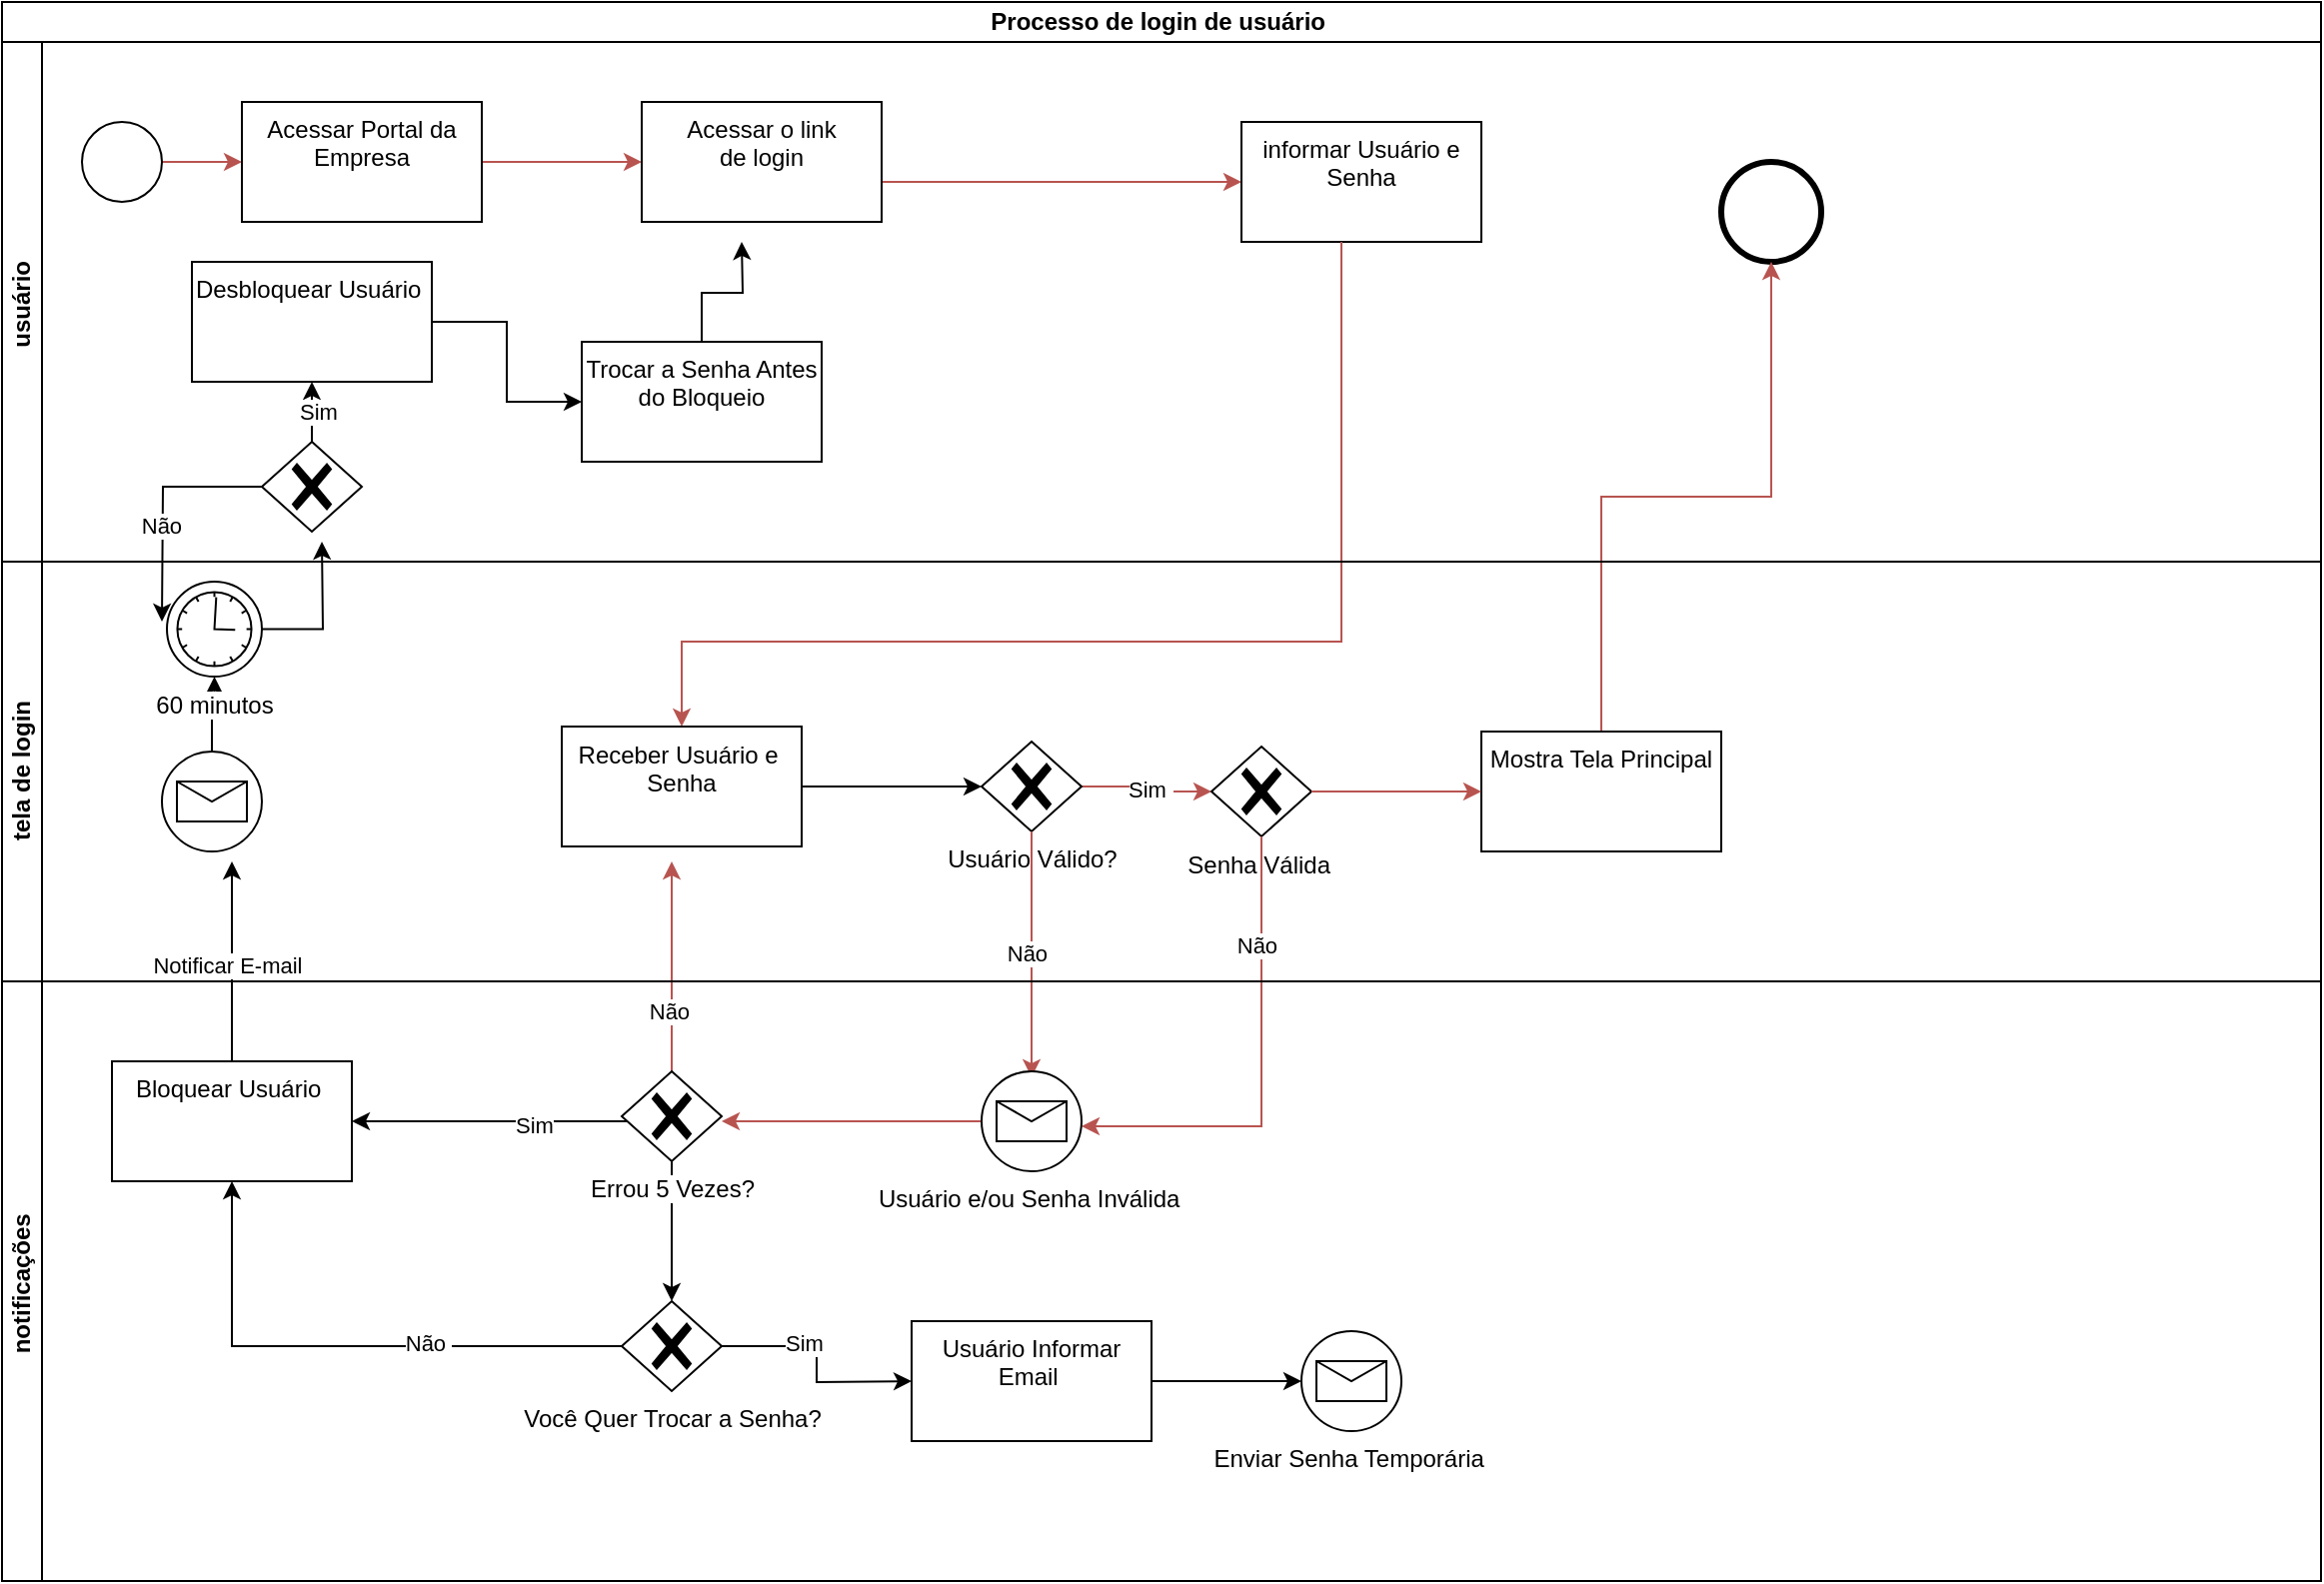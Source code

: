 <mxfile version="24.7.16">
  <diagram name="Página-1" id="iztAj0njowZ3JJKUc7U6">
    <mxGraphModel dx="1502" dy="556" grid="1" gridSize="10" guides="1" tooltips="1" connect="1" arrows="1" fold="1" page="1" pageScale="1" pageWidth="827" pageHeight="1169" math="0" shadow="0">
      <root>
        <mxCell id="0" />
        <mxCell id="1" parent="0" />
        <mxCell id="K2zvp9Cle3BON6LFUC2D-2" value="Processo de login de usuário&amp;nbsp;" style="swimlane;html=1;childLayout=stackLayout;resizeParent=1;resizeParentMax=0;horizontal=1;startSize=20;horizontalStack=0;whiteSpace=wrap;" vertex="1" parent="1">
          <mxGeometry x="10" y="60" width="1160" height="790" as="geometry" />
        </mxCell>
        <mxCell id="K2zvp9Cle3BON6LFUC2D-3" value="usuário&amp;nbsp;" style="swimlane;html=1;startSize=20;horizontal=0;" vertex="1" parent="K2zvp9Cle3BON6LFUC2D-2">
          <mxGeometry y="20" width="1160" height="260" as="geometry" />
        </mxCell>
        <mxCell id="K2zvp9Cle3BON6LFUC2D-12" value="" style="edgeStyle=orthogonalEdgeStyle;rounded=0;orthogonalLoop=1;jettySize=auto;html=1;fillColor=#f8cecc;strokeColor=#b85450;" edge="1" parent="K2zvp9Cle3BON6LFUC2D-3" source="K2zvp9Cle3BON6LFUC2D-8" target="K2zvp9Cle3BON6LFUC2D-11">
          <mxGeometry relative="1" as="geometry" />
        </mxCell>
        <mxCell id="K2zvp9Cle3BON6LFUC2D-8" value="" style="points=[[0.145,0.145,0],[0.5,0,0],[0.855,0.145,0],[1,0.5,0],[0.855,0.855,0],[0.5,1,0],[0.145,0.855,0],[0,0.5,0]];shape=mxgraph.bpmn.event;html=1;verticalLabelPosition=bottom;labelBackgroundColor=#ffffff;verticalAlign=top;align=center;perimeter=ellipsePerimeter;outlineConnect=0;aspect=fixed;outline=standard;symbol=general;" vertex="1" parent="K2zvp9Cle3BON6LFUC2D-3">
          <mxGeometry x="40" y="40" width="40" height="40" as="geometry" />
        </mxCell>
        <mxCell id="K2zvp9Cle3BON6LFUC2D-14" value="" style="edgeStyle=orthogonalEdgeStyle;rounded=0;orthogonalLoop=1;jettySize=auto;html=1;fillColor=#f8cecc;strokeColor=#b85450;" edge="1" parent="K2zvp9Cle3BON6LFUC2D-3" source="K2zvp9Cle3BON6LFUC2D-11" target="K2zvp9Cle3BON6LFUC2D-13">
          <mxGeometry relative="1" as="geometry" />
        </mxCell>
        <mxCell id="K2zvp9Cle3BON6LFUC2D-11" value="Acessar Portal da Empresa" style="whiteSpace=wrap;html=1;verticalAlign=top;labelBackgroundColor=#ffffff;" vertex="1" parent="K2zvp9Cle3BON6LFUC2D-3">
          <mxGeometry x="120" y="30" width="120" height="60" as="geometry" />
        </mxCell>
        <mxCell id="K2zvp9Cle3BON6LFUC2D-17" style="edgeStyle=orthogonalEdgeStyle;rounded=0;orthogonalLoop=1;jettySize=auto;html=1;entryX=0;entryY=0.5;entryDx=0;entryDy=0;fillColor=#f8cecc;strokeColor=#b85450;" edge="1" parent="K2zvp9Cle3BON6LFUC2D-3" source="K2zvp9Cle3BON6LFUC2D-13" target="K2zvp9Cle3BON6LFUC2D-15">
          <mxGeometry relative="1" as="geometry">
            <Array as="points">
              <mxPoint x="480" y="70" />
              <mxPoint x="480" y="70" />
            </Array>
          </mxGeometry>
        </mxCell>
        <mxCell id="K2zvp9Cle3BON6LFUC2D-13" value="Acessar o link&lt;div&gt;de login&lt;/div&gt;&lt;div&gt;&lt;br&gt;&lt;/div&gt;" style="whiteSpace=wrap;html=1;verticalAlign=top;labelBackgroundColor=#ffffff;" vertex="1" parent="K2zvp9Cle3BON6LFUC2D-3">
          <mxGeometry x="320" y="30" width="120" height="60" as="geometry" />
        </mxCell>
        <mxCell id="K2zvp9Cle3BON6LFUC2D-15" value="informar Usuário e Senha" style="whiteSpace=wrap;html=1;verticalAlign=top;labelBackgroundColor=#ffffff;" vertex="1" parent="K2zvp9Cle3BON6LFUC2D-3">
          <mxGeometry x="620" y="40" width="120" height="60" as="geometry" />
        </mxCell>
        <mxCell id="K2zvp9Cle3BON6LFUC2D-39" value="" style="points=[[0.145,0.145,0],[0.5,0,0],[0.855,0.145,0],[1,0.5,0],[0.855,0.855,0],[0.5,1,0],[0.145,0.855,0],[0,0.5,0]];shape=mxgraph.bpmn.event;html=1;verticalLabelPosition=bottom;labelBackgroundColor=#ffffff;verticalAlign=top;align=center;perimeter=ellipsePerimeter;outlineConnect=0;aspect=fixed;outline=end;symbol=terminate2;" vertex="1" parent="K2zvp9Cle3BON6LFUC2D-3">
          <mxGeometry x="860" y="60" width="50" height="50" as="geometry" />
        </mxCell>
        <mxCell id="K2zvp9Cle3BON6LFUC2D-88" style="edgeStyle=orthogonalEdgeStyle;rounded=0;orthogonalLoop=1;jettySize=auto;html=1;entryX=0;entryY=0.5;entryDx=0;entryDy=0;" edge="1" parent="K2zvp9Cle3BON6LFUC2D-3" source="K2zvp9Cle3BON6LFUC2D-62" target="K2zvp9Cle3BON6LFUC2D-86">
          <mxGeometry relative="1" as="geometry" />
        </mxCell>
        <mxCell id="K2zvp9Cle3BON6LFUC2D-62" value="Desbloquear Usuário&amp;nbsp;" style="whiteSpace=wrap;html=1;verticalAlign=top;labelBackgroundColor=#ffffff;" vertex="1" parent="K2zvp9Cle3BON6LFUC2D-3">
          <mxGeometry x="95" y="110" width="120" height="60" as="geometry" />
        </mxCell>
        <mxCell id="K2zvp9Cle3BON6LFUC2D-78" style="edgeStyle=orthogonalEdgeStyle;rounded=0;orthogonalLoop=1;jettySize=auto;html=1;" edge="1" parent="K2zvp9Cle3BON6LFUC2D-3" source="K2zvp9Cle3BON6LFUC2D-67">
          <mxGeometry relative="1" as="geometry">
            <mxPoint x="80" y="290" as="targetPoint" />
          </mxGeometry>
        </mxCell>
        <mxCell id="K2zvp9Cle3BON6LFUC2D-81" value="Não&amp;nbsp;" style="edgeLabel;html=1;align=center;verticalAlign=middle;resizable=0;points=[];" vertex="1" connectable="0" parent="K2zvp9Cle3BON6LFUC2D-78">
          <mxGeometry x="0.179" relative="1" as="geometry">
            <mxPoint as="offset" />
          </mxGeometry>
        </mxCell>
        <mxCell id="K2zvp9Cle3BON6LFUC2D-83" style="edgeStyle=orthogonalEdgeStyle;rounded=0;orthogonalLoop=1;jettySize=auto;html=1;" edge="1" parent="K2zvp9Cle3BON6LFUC2D-3" source="K2zvp9Cle3BON6LFUC2D-67" target="K2zvp9Cle3BON6LFUC2D-62">
          <mxGeometry relative="1" as="geometry" />
        </mxCell>
        <mxCell id="K2zvp9Cle3BON6LFUC2D-84" value="Sim" style="edgeLabel;html=1;align=center;verticalAlign=middle;resizable=0;points=[];" vertex="1" connectable="0" parent="K2zvp9Cle3BON6LFUC2D-83">
          <mxGeometry x="-0.385" y="-2" relative="1" as="geometry">
            <mxPoint x="1" as="offset" />
          </mxGeometry>
        </mxCell>
        <mxCell id="K2zvp9Cle3BON6LFUC2D-67" value="" style="points=[[0.25,0.25,0],[0.5,0,0],[0.75,0.25,0],[1,0.5,0],[0.75,0.75,0],[0.5,1,0],[0.25,0.75,0],[0,0.5,0]];shape=mxgraph.bpmn.gateway2;html=1;verticalLabelPosition=bottom;labelBackgroundColor=#ffffff;verticalAlign=top;align=center;perimeter=rhombusPerimeter;outlineConnect=0;outline=none;symbol=none;gwType=exclusive;direction=east;" vertex="1" parent="K2zvp9Cle3BON6LFUC2D-3">
          <mxGeometry x="130" y="200" width="50" height="45" as="geometry" />
        </mxCell>
        <mxCell id="K2zvp9Cle3BON6LFUC2D-89" style="edgeStyle=orthogonalEdgeStyle;rounded=0;orthogonalLoop=1;jettySize=auto;html=1;" edge="1" parent="K2zvp9Cle3BON6LFUC2D-3" source="K2zvp9Cle3BON6LFUC2D-86">
          <mxGeometry relative="1" as="geometry">
            <mxPoint x="370" y="100" as="targetPoint" />
          </mxGeometry>
        </mxCell>
        <mxCell id="K2zvp9Cle3BON6LFUC2D-86" value="Trocar a Senha Antes&lt;div&gt;do Bloqueio&lt;/div&gt;" style="whiteSpace=wrap;html=1;verticalAlign=top;labelBackgroundColor=#ffffff;" vertex="1" parent="K2zvp9Cle3BON6LFUC2D-3">
          <mxGeometry x="290" y="150" width="120" height="60" as="geometry" />
        </mxCell>
        <mxCell id="K2zvp9Cle3BON6LFUC2D-19" value="" style="edgeStyle=orthogonalEdgeStyle;rounded=0;orthogonalLoop=1;jettySize=auto;html=1;fillColor=#f8cecc;strokeColor=#b85450;" edge="1" parent="K2zvp9Cle3BON6LFUC2D-2" source="K2zvp9Cle3BON6LFUC2D-15" target="K2zvp9Cle3BON6LFUC2D-18">
          <mxGeometry relative="1" as="geometry">
            <Array as="points">
              <mxPoint x="670" y="320" />
              <mxPoint x="340" y="320" />
            </Array>
          </mxGeometry>
        </mxCell>
        <mxCell id="K2zvp9Cle3BON6LFUC2D-40" style="edgeStyle=orthogonalEdgeStyle;rounded=0;orthogonalLoop=1;jettySize=auto;html=1;entryX=0.5;entryY=1;entryDx=0;entryDy=0;entryPerimeter=0;fillColor=#f8cecc;strokeColor=#b85450;" edge="1" parent="K2zvp9Cle3BON6LFUC2D-2" source="K2zvp9Cle3BON6LFUC2D-37" target="K2zvp9Cle3BON6LFUC2D-39">
          <mxGeometry relative="1" as="geometry" />
        </mxCell>
        <mxCell id="K2zvp9Cle3BON6LFUC2D-6" value="tela de login" style="swimlane;html=1;startSize=20;horizontal=0;" vertex="1" parent="K2zvp9Cle3BON6LFUC2D-2">
          <mxGeometry y="280" width="1160" height="210" as="geometry" />
        </mxCell>
        <mxCell id="K2zvp9Cle3BON6LFUC2D-18" value="Receber Usuário e&amp;nbsp;&lt;div&gt;Senha&lt;/div&gt;" style="whiteSpace=wrap;html=1;verticalAlign=top;labelBackgroundColor=#ffffff;" vertex="1" parent="K2zvp9Cle3BON6LFUC2D-6">
          <mxGeometry x="280" y="82.5" width="120" height="60" as="geometry" />
        </mxCell>
        <mxCell id="K2zvp9Cle3BON6LFUC2D-37" value="Mostra Tela Principal" style="whiteSpace=wrap;html=1;verticalAlign=top;labelBackgroundColor=#ffffff;" vertex="1" parent="K2zvp9Cle3BON6LFUC2D-6">
          <mxGeometry x="740" y="85" width="120" height="60" as="geometry" />
        </mxCell>
        <mxCell id="K2zvp9Cle3BON6LFUC2D-24" value="" style="edgeStyle=orthogonalEdgeStyle;rounded=0;orthogonalLoop=1;jettySize=auto;html=1;fillColor=#f8cecc;strokeColor=#b85450;" edge="1" parent="K2zvp9Cle3BON6LFUC2D-6" source="K2zvp9Cle3BON6LFUC2D-20" target="K2zvp9Cle3BON6LFUC2D-23">
          <mxGeometry relative="1" as="geometry" />
        </mxCell>
        <mxCell id="K2zvp9Cle3BON6LFUC2D-25" value="Sim&amp;nbsp;" style="edgeLabel;html=1;align=center;verticalAlign=middle;resizable=0;points=[];" vertex="1" connectable="0" parent="K2zvp9Cle3BON6LFUC2D-24">
          <mxGeometry x="-0.007" y="1" relative="1" as="geometry">
            <mxPoint as="offset" />
          </mxGeometry>
        </mxCell>
        <mxCell id="K2zvp9Cle3BON6LFUC2D-20" value="Usuário Válido?" style="points=[[0.25,0.25,0],[0.5,0,0],[0.75,0.25,0],[1,0.5,0],[0.75,0.75,0],[0.5,1,0],[0.25,0.75,0],[0,0.5,0]];shape=mxgraph.bpmn.gateway2;html=1;verticalLabelPosition=bottom;labelBackgroundColor=#ffffff;verticalAlign=top;align=center;perimeter=rhombusPerimeter;outlineConnect=0;outline=none;symbol=none;gwType=exclusive;direction=east;" vertex="1" parent="K2zvp9Cle3BON6LFUC2D-6">
          <mxGeometry x="490" y="90" width="50" height="45" as="geometry" />
        </mxCell>
        <mxCell id="K2zvp9Cle3BON6LFUC2D-23" value="Senha Válida&amp;nbsp;" style="points=[[0.25,0.25,0],[0.5,0,0],[0.75,0.25,0],[1,0.5,0],[0.75,0.75,0],[0.5,1,0],[0.25,0.75,0],[0,0.5,0]];shape=mxgraph.bpmn.gateway2;html=1;verticalLabelPosition=bottom;labelBackgroundColor=#ffffff;verticalAlign=top;align=center;perimeter=rhombusPerimeter;outlineConnect=0;outline=none;symbol=none;gwType=exclusive;" vertex="1" parent="K2zvp9Cle3BON6LFUC2D-6">
          <mxGeometry x="605" y="92.5" width="50" height="45" as="geometry" />
        </mxCell>
        <mxCell id="K2zvp9Cle3BON6LFUC2D-30" style="edgeStyle=orthogonalEdgeStyle;rounded=0;orthogonalLoop=1;jettySize=auto;html=1;fillColor=#f8cecc;strokeColor=#b85450;" edge="1" parent="K2zvp9Cle3BON6LFUC2D-6" source="K2zvp9Cle3BON6LFUC2D-20">
          <mxGeometry relative="1" as="geometry">
            <mxPoint x="515" y="258" as="targetPoint" />
            <Array as="points">
              <mxPoint x="515" y="227.5" />
              <mxPoint x="515" y="227.5" />
            </Array>
          </mxGeometry>
        </mxCell>
        <mxCell id="K2zvp9Cle3BON6LFUC2D-32" value="Não&amp;nbsp;" style="edgeLabel;html=1;align=center;verticalAlign=middle;resizable=0;points=[];" vertex="1" connectable="0" parent="K2zvp9Cle3BON6LFUC2D-30">
          <mxGeometry x="-0.008" y="-1" relative="1" as="geometry">
            <mxPoint as="offset" />
          </mxGeometry>
        </mxCell>
        <mxCell id="K2zvp9Cle3BON6LFUC2D-35" style="edgeStyle=orthogonalEdgeStyle;rounded=0;orthogonalLoop=1;jettySize=auto;html=1;entryX=1;entryY=0.5;entryDx=0;entryDy=0;entryPerimeter=0;fillColor=#f8cecc;strokeColor=#b85450;" edge="1" parent="K2zvp9Cle3BON6LFUC2D-6" source="K2zvp9Cle3BON6LFUC2D-23">
          <mxGeometry relative="1" as="geometry">
            <mxPoint x="540" y="282.5" as="targetPoint" />
            <Array as="points">
              <mxPoint x="630" y="282.5" />
            </Array>
          </mxGeometry>
        </mxCell>
        <mxCell id="K2zvp9Cle3BON6LFUC2D-36" value="Não&amp;nbsp;" style="edgeLabel;html=1;align=center;verticalAlign=middle;resizable=0;points=[];" vertex="1" connectable="0" parent="K2zvp9Cle3BON6LFUC2D-35">
          <mxGeometry x="-0.536" y="-1" relative="1" as="geometry">
            <mxPoint as="offset" />
          </mxGeometry>
        </mxCell>
        <mxCell id="K2zvp9Cle3BON6LFUC2D-49" style="edgeStyle=orthogonalEdgeStyle;rounded=0;orthogonalLoop=1;jettySize=auto;html=1;fillColor=#f8cecc;strokeColor=#b85450;" edge="1" parent="K2zvp9Cle3BON6LFUC2D-6">
          <mxGeometry relative="1" as="geometry">
            <mxPoint x="335" y="150" as="targetPoint" />
            <mxPoint x="335" y="257.5" as="sourcePoint" />
          </mxGeometry>
        </mxCell>
        <mxCell id="K2zvp9Cle3BON6LFUC2D-50" value="Não&amp;nbsp;" style="edgeLabel;html=1;align=center;verticalAlign=middle;resizable=0;points=[];" vertex="1" connectable="0" parent="K2zvp9Cle3BON6LFUC2D-49">
          <mxGeometry x="-0.398" relative="1" as="geometry">
            <mxPoint as="offset" />
          </mxGeometry>
        </mxCell>
        <mxCell id="K2zvp9Cle3BON6LFUC2D-45" style="edgeStyle=orthogonalEdgeStyle;rounded=0;orthogonalLoop=1;jettySize=auto;html=1;entryX=1;entryY=0.5;entryDx=0;entryDy=0;entryPerimeter=0;fillColor=#f8cecc;strokeColor=#b85450;" edge="1" parent="K2zvp9Cle3BON6LFUC2D-6">
          <mxGeometry relative="1" as="geometry">
            <mxPoint x="490" y="280" as="sourcePoint" />
            <mxPoint x="360" y="280" as="targetPoint" />
          </mxGeometry>
        </mxCell>
        <mxCell id="K2zvp9Cle3BON6LFUC2D-41" style="edgeStyle=orthogonalEdgeStyle;rounded=0;orthogonalLoop=1;jettySize=auto;html=1;entryX=0;entryY=0.5;entryDx=0;entryDy=0;entryPerimeter=0;" edge="1" parent="K2zvp9Cle3BON6LFUC2D-6" source="K2zvp9Cle3BON6LFUC2D-18" target="K2zvp9Cle3BON6LFUC2D-20">
          <mxGeometry relative="1" as="geometry" />
        </mxCell>
        <mxCell id="K2zvp9Cle3BON6LFUC2D-38" value="" style="edgeStyle=orthogonalEdgeStyle;rounded=0;orthogonalLoop=1;jettySize=auto;html=1;fillColor=#f8cecc;strokeColor=#b85450;" edge="1" parent="K2zvp9Cle3BON6LFUC2D-6" source="K2zvp9Cle3BON6LFUC2D-23" target="K2zvp9Cle3BON6LFUC2D-37">
          <mxGeometry relative="1" as="geometry" />
        </mxCell>
        <mxCell id="K2zvp9Cle3BON6LFUC2D-66" value="" style="edgeStyle=orthogonalEdgeStyle;rounded=0;orthogonalLoop=1;jettySize=auto;html=1;" edge="1" parent="K2zvp9Cle3BON6LFUC2D-6" source="K2zvp9Cle3BON6LFUC2D-53" target="K2zvp9Cle3BON6LFUC2D-59">
          <mxGeometry relative="1" as="geometry" />
        </mxCell>
        <mxCell id="K2zvp9Cle3BON6LFUC2D-53" value="" style="points=[[0.145,0.145,0],[0.5,0,0],[0.855,0.145,0],[1,0.5,0],[0.855,0.855,0],[0.5,1,0],[0.145,0.855,0],[0,0.5,0]];shape=mxgraph.bpmn.event;html=1;verticalLabelPosition=bottom;labelBackgroundColor=#ffffff;verticalAlign=top;align=center;perimeter=ellipsePerimeter;outlineConnect=0;aspect=fixed;outline=standard;symbol=message;" vertex="1" parent="K2zvp9Cle3BON6LFUC2D-6">
          <mxGeometry x="80" y="95" width="50" height="50" as="geometry" />
        </mxCell>
        <mxCell id="K2zvp9Cle3BON6LFUC2D-80" style="edgeStyle=orthogonalEdgeStyle;rounded=0;orthogonalLoop=1;jettySize=auto;html=1;" edge="1" parent="K2zvp9Cle3BON6LFUC2D-6" source="K2zvp9Cle3BON6LFUC2D-59">
          <mxGeometry relative="1" as="geometry">
            <mxPoint x="160" y="-10" as="targetPoint" />
          </mxGeometry>
        </mxCell>
        <mxCell id="K2zvp9Cle3BON6LFUC2D-59" value="60 minutos" style="points=[[0.145,0.145,0],[0.5,0,0],[0.855,0.145,0],[1,0.5,0],[0.855,0.855,0],[0.5,1,0],[0.145,0.855,0],[0,0.5,0]];shape=mxgraph.bpmn.event;html=1;verticalLabelPosition=bottom;labelBackgroundColor=#ffffff;verticalAlign=top;align=center;perimeter=ellipsePerimeter;outlineConnect=0;aspect=fixed;outline=standard;symbol=timer;" vertex="1" parent="K2zvp9Cle3BON6LFUC2D-6">
          <mxGeometry x="82.5" y="10" width="47.5" height="47.5" as="geometry" />
        </mxCell>
        <mxCell id="K2zvp9Cle3BON6LFUC2D-4" value="notificações&amp;nbsp;" style="swimlane;html=1;startSize=20;horizontal=0;" vertex="1" parent="K2zvp9Cle3BON6LFUC2D-2">
          <mxGeometry y="490" width="1160" height="300" as="geometry" />
        </mxCell>
        <mxCell id="K2zvp9Cle3BON6LFUC2D-28" value="Usuário e/ou Senha Inválida&amp;nbsp;" style="points=[[0.145,0.145,0],[0.5,0,0],[0.855,0.145,0],[1,0.5,0],[0.855,0.855,0],[0.5,1,0],[0.145,0.855,0],[0,0.5,0]];shape=mxgraph.bpmn.event;html=1;verticalLabelPosition=bottom;labelBackgroundColor=#ffffff;verticalAlign=top;align=center;perimeter=ellipsePerimeter;outlineConnect=0;aspect=fixed;outline=standard;symbol=message;" vertex="1" parent="K2zvp9Cle3BON6LFUC2D-4">
          <mxGeometry x="490" y="45" width="50" height="50" as="geometry" />
        </mxCell>
        <mxCell id="K2zvp9Cle3BON6LFUC2D-61" style="edgeStyle=orthogonalEdgeStyle;rounded=0;orthogonalLoop=1;jettySize=auto;html=1;entryX=1;entryY=0.5;entryDx=0;entryDy=0;" edge="1" parent="K2zvp9Cle3BON6LFUC2D-4" source="K2zvp9Cle3BON6LFUC2D-43" target="K2zvp9Cle3BON6LFUC2D-51">
          <mxGeometry relative="1" as="geometry">
            <Array as="points">
              <mxPoint x="280" y="70" />
              <mxPoint x="280" y="70" />
            </Array>
          </mxGeometry>
        </mxCell>
        <mxCell id="K2zvp9Cle3BON6LFUC2D-90" value="Sim" style="edgeLabel;html=1;align=center;verticalAlign=middle;resizable=0;points=[];" vertex="1" connectable="0" parent="K2zvp9Cle3BON6LFUC2D-61">
          <mxGeometry x="-0.318" y="2" relative="1" as="geometry">
            <mxPoint as="offset" />
          </mxGeometry>
        </mxCell>
        <mxCell id="K2zvp9Cle3BON6LFUC2D-108" style="edgeStyle=orthogonalEdgeStyle;rounded=0;orthogonalLoop=1;jettySize=auto;html=1;" edge="1" parent="K2zvp9Cle3BON6LFUC2D-4" source="K2zvp9Cle3BON6LFUC2D-43" target="K2zvp9Cle3BON6LFUC2D-107">
          <mxGeometry relative="1" as="geometry" />
        </mxCell>
        <mxCell id="K2zvp9Cle3BON6LFUC2D-43" value="Errou 5 Vezes?" style="points=[[0.25,0.25,0],[0.5,0,0],[0.75,0.25,0],[1,0.5,0],[0.75,0.75,0],[0.5,1,0],[0.25,0.75,0],[0,0.5,0]];shape=mxgraph.bpmn.gateway2;html=1;verticalLabelPosition=bottom;labelBackgroundColor=#ffffff;verticalAlign=top;align=center;perimeter=rhombusPerimeter;outlineConnect=0;outline=none;symbol=none;gwType=exclusive;direction=east;" vertex="1" parent="K2zvp9Cle3BON6LFUC2D-4">
          <mxGeometry x="310" y="45" width="50" height="45" as="geometry" />
        </mxCell>
        <mxCell id="K2zvp9Cle3BON6LFUC2D-74" style="edgeStyle=orthogonalEdgeStyle;rounded=0;orthogonalLoop=1;jettySize=auto;html=1;" edge="1" parent="K2zvp9Cle3BON6LFUC2D-4" source="K2zvp9Cle3BON6LFUC2D-51">
          <mxGeometry relative="1" as="geometry">
            <mxPoint x="115" y="-60" as="targetPoint" />
          </mxGeometry>
        </mxCell>
        <mxCell id="K2zvp9Cle3BON6LFUC2D-75" value="Notificar E-mail&amp;nbsp;" style="edgeLabel;html=1;align=center;verticalAlign=middle;resizable=0;points=[];" vertex="1" connectable="0" parent="K2zvp9Cle3BON6LFUC2D-74">
          <mxGeometry x="-0.045" y="1" relative="1" as="geometry">
            <mxPoint as="offset" />
          </mxGeometry>
        </mxCell>
        <mxCell id="K2zvp9Cle3BON6LFUC2D-51" value="Bloquear Usuário&amp;nbsp;" style="whiteSpace=wrap;html=1;verticalAlign=top;labelBackgroundColor=#ffffff;" vertex="1" parent="K2zvp9Cle3BON6LFUC2D-4">
          <mxGeometry x="55" y="40" width="120" height="60" as="geometry" />
        </mxCell>
        <mxCell id="K2zvp9Cle3BON6LFUC2D-109" style="edgeStyle=orthogonalEdgeStyle;rounded=0;orthogonalLoop=1;jettySize=auto;html=1;entryX=0.5;entryY=1;entryDx=0;entryDy=0;" edge="1" parent="K2zvp9Cle3BON6LFUC2D-4" source="K2zvp9Cle3BON6LFUC2D-107" target="K2zvp9Cle3BON6LFUC2D-51">
          <mxGeometry relative="1" as="geometry" />
        </mxCell>
        <mxCell id="K2zvp9Cle3BON6LFUC2D-110" value="Não&amp;nbsp;" style="edgeLabel;html=1;align=center;verticalAlign=middle;resizable=0;points=[];" vertex="1" connectable="0" parent="K2zvp9Cle3BON6LFUC2D-109">
          <mxGeometry x="-0.299" y="-2" relative="1" as="geometry">
            <mxPoint as="offset" />
          </mxGeometry>
        </mxCell>
        <mxCell id="K2zvp9Cle3BON6LFUC2D-112" value="" style="edgeStyle=orthogonalEdgeStyle;rounded=0;orthogonalLoop=1;jettySize=auto;html=1;" edge="1" parent="K2zvp9Cle3BON6LFUC2D-4" source="K2zvp9Cle3BON6LFUC2D-107">
          <mxGeometry relative="1" as="geometry">
            <mxPoint x="455" y="200" as="targetPoint" />
          </mxGeometry>
        </mxCell>
        <mxCell id="K2zvp9Cle3BON6LFUC2D-113" value="Sim" style="edgeLabel;html=1;align=center;verticalAlign=middle;resizable=0;points=[];" vertex="1" connectable="0" parent="K2zvp9Cle3BON6LFUC2D-112">
          <mxGeometry x="-0.275" y="2" relative="1" as="geometry">
            <mxPoint as="offset" />
          </mxGeometry>
        </mxCell>
        <mxCell id="K2zvp9Cle3BON6LFUC2D-107" value="Você Quer Trocar a Senha?" style="points=[[0.25,0.25,0],[0.5,0,0],[0.75,0.25,0],[1,0.5,0],[0.75,0.75,0],[0.5,1,0],[0.25,0.75,0],[0,0.5,0]];shape=mxgraph.bpmn.gateway2;html=1;verticalLabelPosition=bottom;labelBackgroundColor=#ffffff;verticalAlign=top;align=center;perimeter=rhombusPerimeter;outlineConnect=0;outline=none;symbol=none;gwType=exclusive;direction=east;" vertex="1" parent="K2zvp9Cle3BON6LFUC2D-4">
          <mxGeometry x="310" y="160" width="50" height="45" as="geometry" />
        </mxCell>
        <mxCell id="K2zvp9Cle3BON6LFUC2D-114" value="Enviar Senha Temporária&amp;nbsp;" style="points=[[0.145,0.145,0],[0.5,0,0],[0.855,0.145,0],[1,0.5,0],[0.855,0.855,0],[0.5,1,0],[0.145,0.855,0],[0,0.5,0]];shape=mxgraph.bpmn.event;html=1;verticalLabelPosition=bottom;labelBackgroundColor=#ffffff;verticalAlign=top;align=center;perimeter=ellipsePerimeter;outlineConnect=0;aspect=fixed;outline=standard;symbol=message;" vertex="1" parent="K2zvp9Cle3BON6LFUC2D-4">
          <mxGeometry x="650" y="175" width="50" height="50" as="geometry" />
        </mxCell>
        <mxCell id="K2zvp9Cle3BON6LFUC2D-115" value="Usuário Informar&lt;div&gt;Email&amp;nbsp;&lt;/div&gt;" style="whiteSpace=wrap;html=1;verticalAlign=top;labelBackgroundColor=#ffffff;" vertex="1" parent="K2zvp9Cle3BON6LFUC2D-4">
          <mxGeometry x="455" y="170" width="120" height="60" as="geometry" />
        </mxCell>
        <mxCell id="K2zvp9Cle3BON6LFUC2D-117" style="edgeStyle=orthogonalEdgeStyle;rounded=0;orthogonalLoop=1;jettySize=auto;html=1;entryX=0;entryY=0.5;entryDx=0;entryDy=0;entryPerimeter=0;" edge="1" parent="K2zvp9Cle3BON6LFUC2D-4" source="K2zvp9Cle3BON6LFUC2D-115" target="K2zvp9Cle3BON6LFUC2D-114">
          <mxGeometry relative="1" as="geometry" />
        </mxCell>
      </root>
    </mxGraphModel>
  </diagram>
</mxfile>
